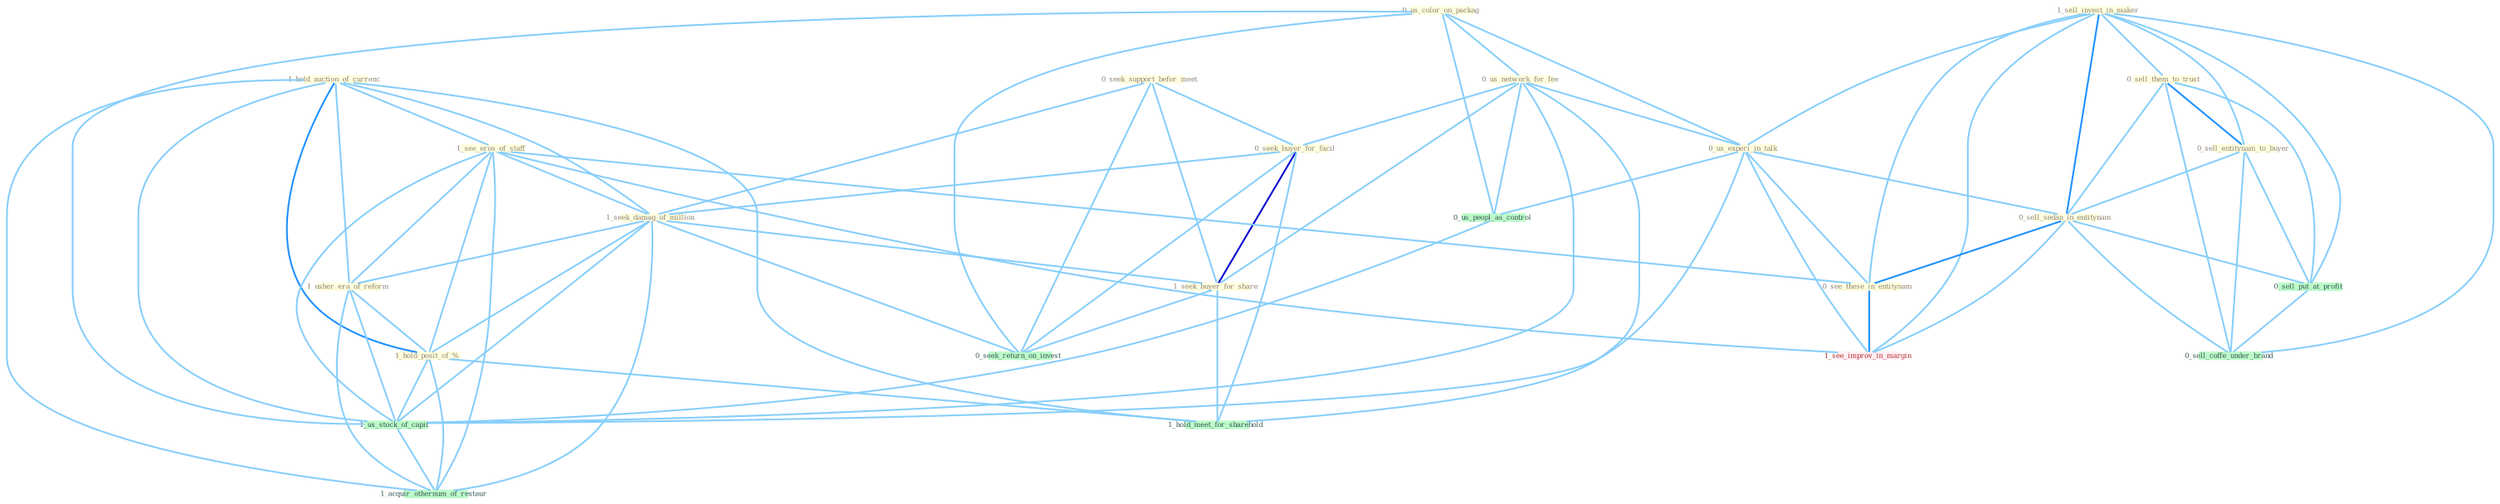 Graph G{ 
    node
    [shape=polygon,style=filled,width=.5,height=.06,color="#BDFCC9",fixedsize=true,fontsize=4,
    fontcolor="#2f4f4f"];
    {node
    [color="#ffffe0", fontcolor="#8b7d6b"] "0_us_color_on_packag " "0_us_network_for_fee " "0_seek_support_befor_meet " "1_sell_invest_in_maker " "0_seek_buyer_for_facil " "1_hold_auction_of_currenc " "1_see_eros_of_staff " "0_sell_them_to_trust " "0_us_experi_in_talk " "1_seek_damag_of_million " "0_sell_entitynam_to_buyer " "1_usher_era_of_reform " "0_sell_sedan_in_entitynam " "0_see_these_in_entitynam " "1_hold_posit_of_% " "1_seek_buyer_for_share "}
{node [color="#fff0f5", fontcolor="#b22222"] "1_see_improv_in_margin "}
edge [color="#B0E2FF"];

	"0_us_color_on_packag " -- "0_us_network_for_fee " [w="1", color="#87cefa" ];
	"0_us_color_on_packag " -- "0_us_experi_in_talk " [w="1", color="#87cefa" ];
	"0_us_color_on_packag " -- "0_us_peopl_as_control " [w="1", color="#87cefa" ];
	"0_us_color_on_packag " -- "0_seek_return_on_invest " [w="1", color="#87cefa" ];
	"0_us_color_on_packag " -- "1_us_stock_of_capit " [w="1", color="#87cefa" ];
	"0_us_network_for_fee " -- "0_seek_buyer_for_facil " [w="1", color="#87cefa" ];
	"0_us_network_for_fee " -- "0_us_experi_in_talk " [w="1", color="#87cefa" ];
	"0_us_network_for_fee " -- "1_seek_buyer_for_share " [w="1", color="#87cefa" ];
	"0_us_network_for_fee " -- "0_us_peopl_as_control " [w="1", color="#87cefa" ];
	"0_us_network_for_fee " -- "1_us_stock_of_capit " [w="1", color="#87cefa" ];
	"0_us_network_for_fee " -- "1_hold_meet_for_sharehold " [w="1", color="#87cefa" ];
	"0_seek_support_befor_meet " -- "0_seek_buyer_for_facil " [w="1", color="#87cefa" ];
	"0_seek_support_befor_meet " -- "1_seek_damag_of_million " [w="1", color="#87cefa" ];
	"0_seek_support_befor_meet " -- "1_seek_buyer_for_share " [w="1", color="#87cefa" ];
	"0_seek_support_befor_meet " -- "0_seek_return_on_invest " [w="1", color="#87cefa" ];
	"1_sell_invest_in_maker " -- "0_sell_them_to_trust " [w="1", color="#87cefa" ];
	"1_sell_invest_in_maker " -- "0_us_experi_in_talk " [w="1", color="#87cefa" ];
	"1_sell_invest_in_maker " -- "0_sell_entitynam_to_buyer " [w="1", color="#87cefa" ];
	"1_sell_invest_in_maker " -- "0_sell_sedan_in_entitynam " [w="2", color="#1e90ff" , len=0.8];
	"1_sell_invest_in_maker " -- "0_see_these_in_entitynam " [w="1", color="#87cefa" ];
	"1_sell_invest_in_maker " -- "0_sell_put_at_profit " [w="1", color="#87cefa" ];
	"1_sell_invest_in_maker " -- "1_see_improv_in_margin " [w="1", color="#87cefa" ];
	"1_sell_invest_in_maker " -- "0_sell_coffe_under_brand " [w="1", color="#87cefa" ];
	"0_seek_buyer_for_facil " -- "1_seek_damag_of_million " [w="1", color="#87cefa" ];
	"0_seek_buyer_for_facil " -- "1_seek_buyer_for_share " [w="3", color="#0000cd" , len=0.6];
	"0_seek_buyer_for_facil " -- "0_seek_return_on_invest " [w="1", color="#87cefa" ];
	"0_seek_buyer_for_facil " -- "1_hold_meet_for_sharehold " [w="1", color="#87cefa" ];
	"1_hold_auction_of_currenc " -- "1_see_eros_of_staff " [w="1", color="#87cefa" ];
	"1_hold_auction_of_currenc " -- "1_seek_damag_of_million " [w="1", color="#87cefa" ];
	"1_hold_auction_of_currenc " -- "1_usher_era_of_reform " [w="1", color="#87cefa" ];
	"1_hold_auction_of_currenc " -- "1_hold_posit_of_% " [w="2", color="#1e90ff" , len=0.8];
	"1_hold_auction_of_currenc " -- "1_us_stock_of_capit " [w="1", color="#87cefa" ];
	"1_hold_auction_of_currenc " -- "1_hold_meet_for_sharehold " [w="1", color="#87cefa" ];
	"1_hold_auction_of_currenc " -- "1_acquir_othernum_of_restaur " [w="1", color="#87cefa" ];
	"1_see_eros_of_staff " -- "1_seek_damag_of_million " [w="1", color="#87cefa" ];
	"1_see_eros_of_staff " -- "1_usher_era_of_reform " [w="1", color="#87cefa" ];
	"1_see_eros_of_staff " -- "0_see_these_in_entitynam " [w="1", color="#87cefa" ];
	"1_see_eros_of_staff " -- "1_hold_posit_of_% " [w="1", color="#87cefa" ];
	"1_see_eros_of_staff " -- "1_us_stock_of_capit " [w="1", color="#87cefa" ];
	"1_see_eros_of_staff " -- "1_see_improv_in_margin " [w="1", color="#87cefa" ];
	"1_see_eros_of_staff " -- "1_acquir_othernum_of_restaur " [w="1", color="#87cefa" ];
	"0_sell_them_to_trust " -- "0_sell_entitynam_to_buyer " [w="2", color="#1e90ff" , len=0.8];
	"0_sell_them_to_trust " -- "0_sell_sedan_in_entitynam " [w="1", color="#87cefa" ];
	"0_sell_them_to_trust " -- "0_sell_put_at_profit " [w="1", color="#87cefa" ];
	"0_sell_them_to_trust " -- "0_sell_coffe_under_brand " [w="1", color="#87cefa" ];
	"0_us_experi_in_talk " -- "0_sell_sedan_in_entitynam " [w="1", color="#87cefa" ];
	"0_us_experi_in_talk " -- "0_see_these_in_entitynam " [w="1", color="#87cefa" ];
	"0_us_experi_in_talk " -- "0_us_peopl_as_control " [w="1", color="#87cefa" ];
	"0_us_experi_in_talk " -- "1_us_stock_of_capit " [w="1", color="#87cefa" ];
	"0_us_experi_in_talk " -- "1_see_improv_in_margin " [w="1", color="#87cefa" ];
	"1_seek_damag_of_million " -- "1_usher_era_of_reform " [w="1", color="#87cefa" ];
	"1_seek_damag_of_million " -- "1_hold_posit_of_% " [w="1", color="#87cefa" ];
	"1_seek_damag_of_million " -- "1_seek_buyer_for_share " [w="1", color="#87cefa" ];
	"1_seek_damag_of_million " -- "0_seek_return_on_invest " [w="1", color="#87cefa" ];
	"1_seek_damag_of_million " -- "1_us_stock_of_capit " [w="1", color="#87cefa" ];
	"1_seek_damag_of_million " -- "1_acquir_othernum_of_restaur " [w="1", color="#87cefa" ];
	"0_sell_entitynam_to_buyer " -- "0_sell_sedan_in_entitynam " [w="1", color="#87cefa" ];
	"0_sell_entitynam_to_buyer " -- "0_sell_put_at_profit " [w="1", color="#87cefa" ];
	"0_sell_entitynam_to_buyer " -- "0_sell_coffe_under_brand " [w="1", color="#87cefa" ];
	"1_usher_era_of_reform " -- "1_hold_posit_of_% " [w="1", color="#87cefa" ];
	"1_usher_era_of_reform " -- "1_us_stock_of_capit " [w="1", color="#87cefa" ];
	"1_usher_era_of_reform " -- "1_acquir_othernum_of_restaur " [w="1", color="#87cefa" ];
	"0_sell_sedan_in_entitynam " -- "0_see_these_in_entitynam " [w="2", color="#1e90ff" , len=0.8];
	"0_sell_sedan_in_entitynam " -- "0_sell_put_at_profit " [w="1", color="#87cefa" ];
	"0_sell_sedan_in_entitynam " -- "1_see_improv_in_margin " [w="1", color="#87cefa" ];
	"0_sell_sedan_in_entitynam " -- "0_sell_coffe_under_brand " [w="1", color="#87cefa" ];
	"0_see_these_in_entitynam " -- "1_see_improv_in_margin " [w="2", color="#1e90ff" , len=0.8];
	"1_hold_posit_of_% " -- "1_us_stock_of_capit " [w="1", color="#87cefa" ];
	"1_hold_posit_of_% " -- "1_hold_meet_for_sharehold " [w="1", color="#87cefa" ];
	"1_hold_posit_of_% " -- "1_acquir_othernum_of_restaur " [w="1", color="#87cefa" ];
	"1_seek_buyer_for_share " -- "0_seek_return_on_invest " [w="1", color="#87cefa" ];
	"1_seek_buyer_for_share " -- "1_hold_meet_for_sharehold " [w="1", color="#87cefa" ];
	"0_us_peopl_as_control " -- "1_us_stock_of_capit " [w="1", color="#87cefa" ];
	"0_sell_put_at_profit " -- "0_sell_coffe_under_brand " [w="1", color="#87cefa" ];
	"1_us_stock_of_capit " -- "1_acquir_othernum_of_restaur " [w="1", color="#87cefa" ];
}